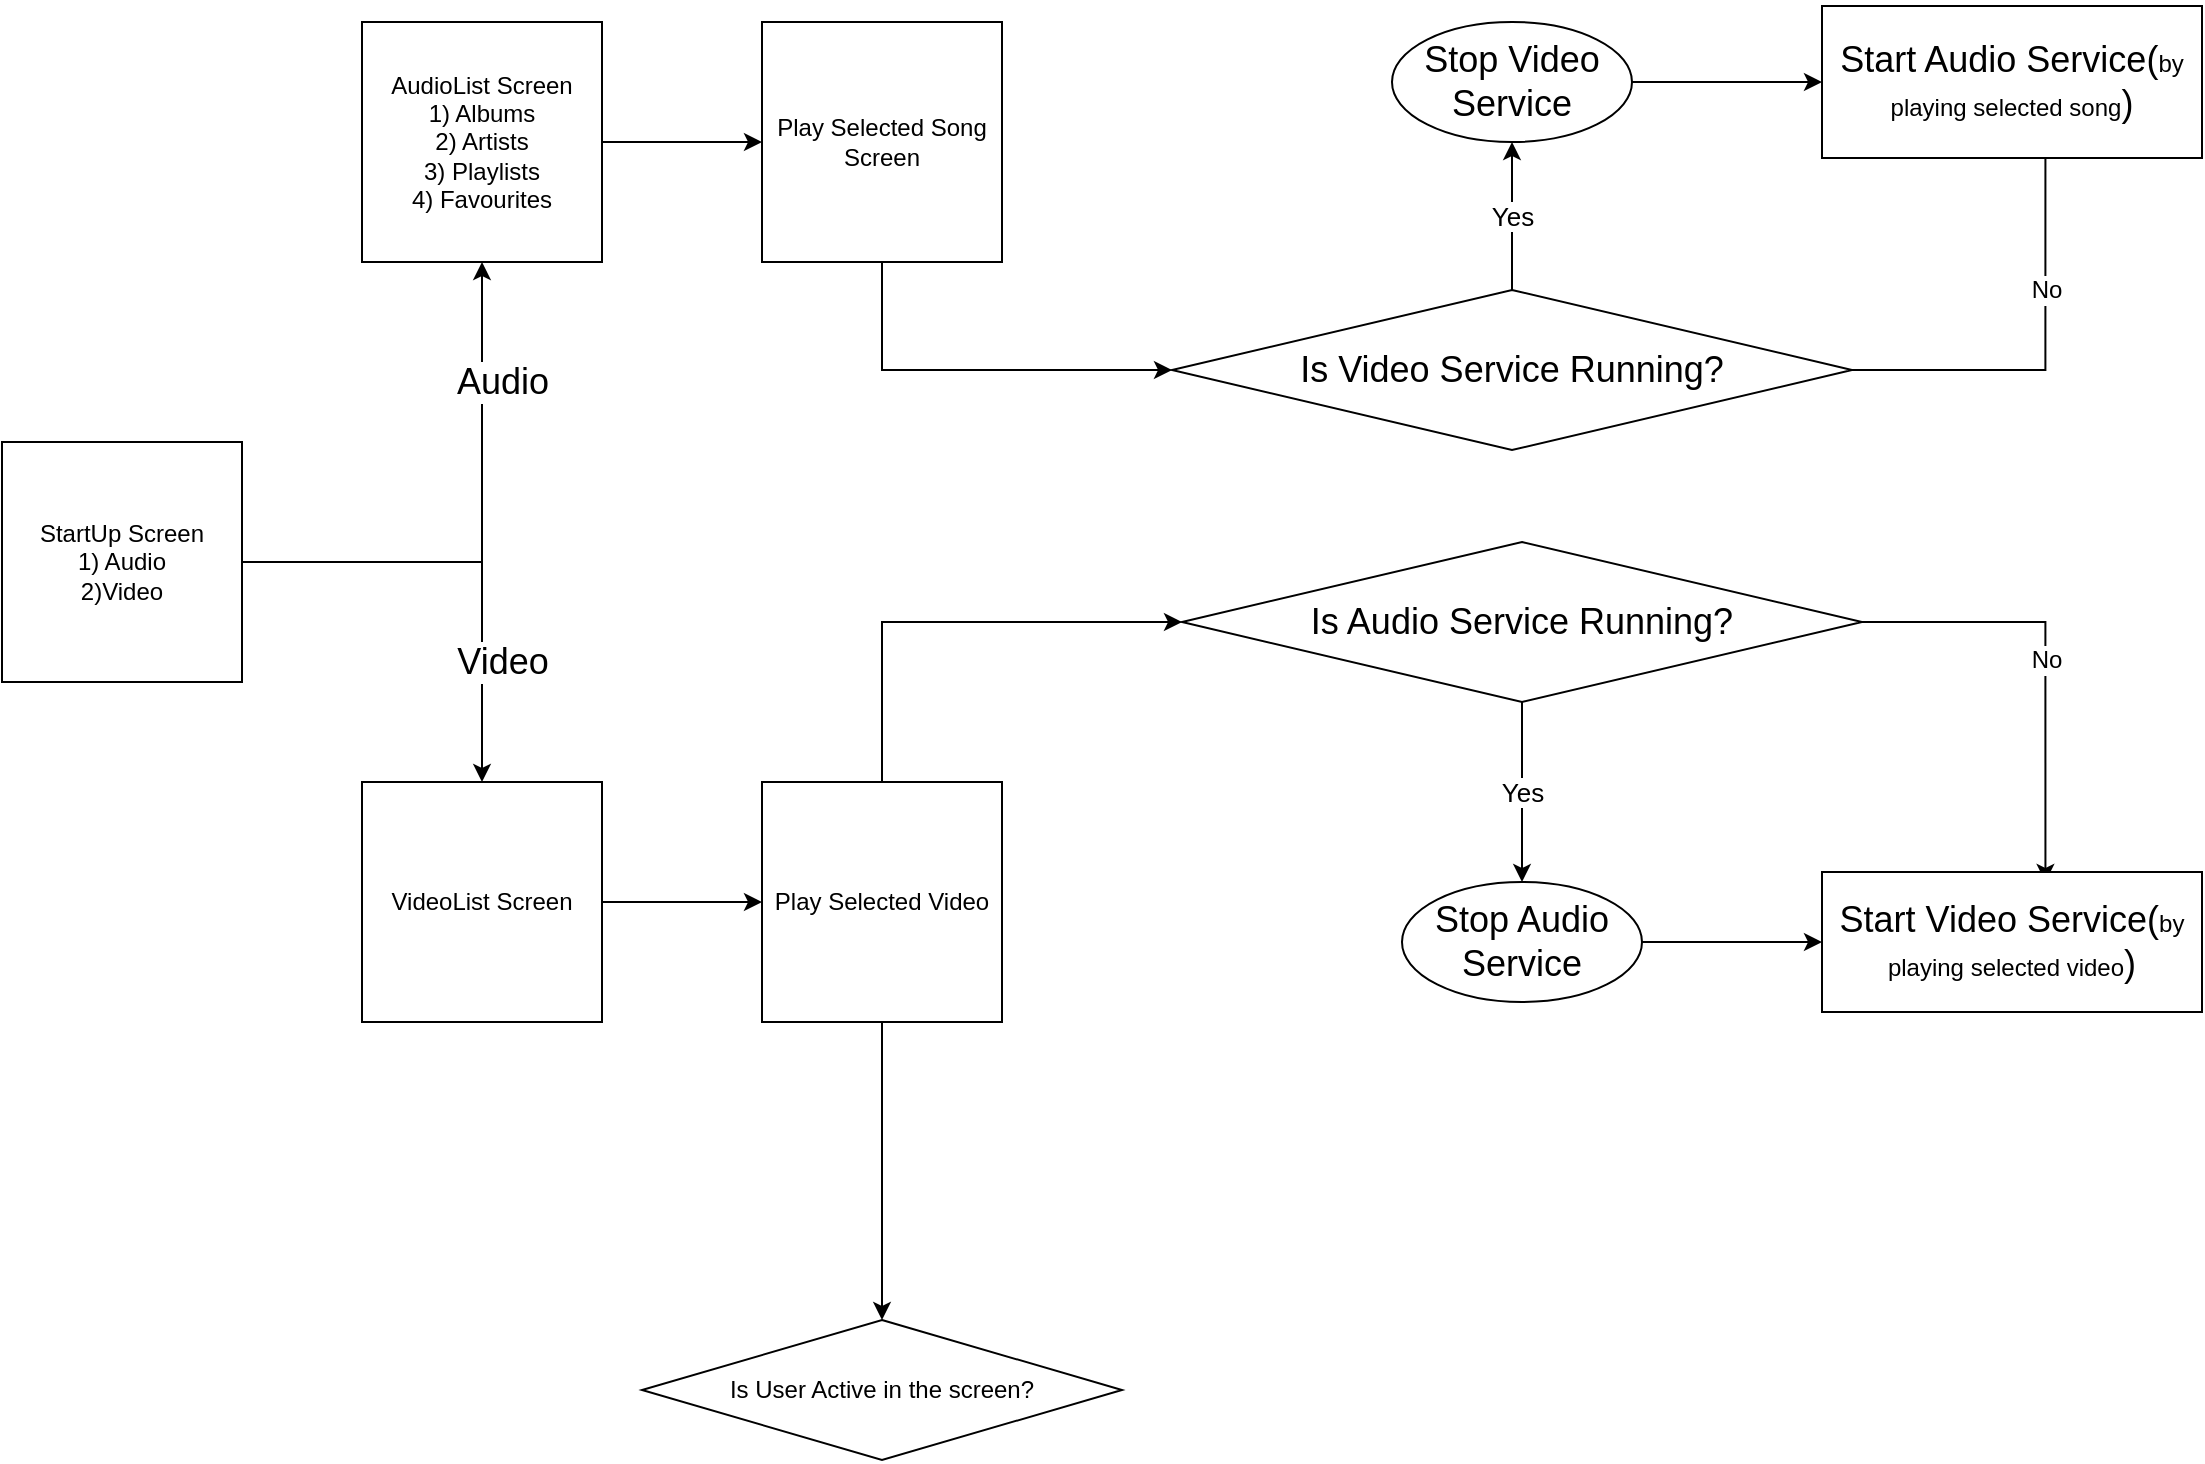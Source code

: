 <mxfile version="16.4.0" type="github">
  <diagram id="W2J5nunDsJxdojVfHMGF" name="Page-1">
    <mxGraphModel dx="2004" dy="1116" grid="1" gridSize="10" guides="1" tooltips="1" connect="1" arrows="1" fold="1" page="1" pageScale="1" pageWidth="850" pageHeight="1100" math="0" shadow="0">
      <root>
        <mxCell id="0" />
        <mxCell id="1" parent="0" />
        <mxCell id="zPVBTnU1jTKUKj1PquRD-3" value="&lt;font style=&quot;font-size: 18px&quot;&gt;Audio&lt;/font&gt;" style="edgeStyle=orthogonalEdgeStyle;rounded=0;orthogonalLoop=1;jettySize=auto;html=1;" parent="1" source="zPVBTnU1jTKUKj1PquRD-1" target="zPVBTnU1jTKUKj1PquRD-2" edge="1">
          <mxGeometry x="0.556" y="-10" relative="1" as="geometry">
            <mxPoint as="offset" />
          </mxGeometry>
        </mxCell>
        <mxCell id="zPVBTnU1jTKUKj1PquRD-5" value="&lt;font style=&quot;font-size: 18px&quot;&gt;Video&lt;/font&gt;" style="edgeStyle=orthogonalEdgeStyle;rounded=0;orthogonalLoop=1;jettySize=auto;html=1;" parent="1" source="zPVBTnU1jTKUKj1PquRD-1" target="zPVBTnU1jTKUKj1PquRD-4" edge="1">
          <mxGeometry x="0.478" y="10" relative="1" as="geometry">
            <mxPoint as="offset" />
          </mxGeometry>
        </mxCell>
        <mxCell id="zPVBTnU1jTKUKj1PquRD-1" value="StartUp Screen&lt;br&gt;1) Audio&lt;br&gt;2)Video" style="whiteSpace=wrap;html=1;aspect=fixed;" parent="1" vertex="1">
          <mxGeometry x="50" y="501" width="120" height="120" as="geometry" />
        </mxCell>
        <mxCell id="zPVBTnU1jTKUKj1PquRD-7" value="" style="edgeStyle=orthogonalEdgeStyle;rounded=0;orthogonalLoop=1;jettySize=auto;html=1;" parent="1" source="zPVBTnU1jTKUKj1PquRD-2" target="zPVBTnU1jTKUKj1PquRD-6" edge="1">
          <mxGeometry relative="1" as="geometry" />
        </mxCell>
        <mxCell id="zPVBTnU1jTKUKj1PquRD-2" value="AudioList Screen&lt;br&gt;1) Albums&lt;br&gt;2) Artists&lt;br&gt;3) Playlists&lt;br&gt;4) Favourites" style="whiteSpace=wrap;html=1;aspect=fixed;" parent="1" vertex="1">
          <mxGeometry x="230" y="291" width="120" height="120" as="geometry" />
        </mxCell>
        <mxCell id="zPVBTnU1jTKUKj1PquRD-9" value="" style="edgeStyle=orthogonalEdgeStyle;rounded=0;orthogonalLoop=1;jettySize=auto;html=1;" parent="1" source="zPVBTnU1jTKUKj1PquRD-4" target="zPVBTnU1jTKUKj1PquRD-8" edge="1">
          <mxGeometry relative="1" as="geometry" />
        </mxCell>
        <mxCell id="zPVBTnU1jTKUKj1PquRD-4" value="VideoList Screen" style="whiteSpace=wrap;html=1;aspect=fixed;" parent="1" vertex="1">
          <mxGeometry x="230" y="671" width="120" height="120" as="geometry" />
        </mxCell>
        <mxCell id="zPVBTnU1jTKUKj1PquRD-31" style="edgeStyle=orthogonalEdgeStyle;rounded=0;orthogonalLoop=1;jettySize=auto;html=1;exitX=0.5;exitY=1;exitDx=0;exitDy=0;entryX=0;entryY=0.5;entryDx=0;entryDy=0;fontSize=12;" parent="1" source="zPVBTnU1jTKUKj1PquRD-6" target="zPVBTnU1jTKUKj1PquRD-27" edge="1">
          <mxGeometry relative="1" as="geometry" />
        </mxCell>
        <mxCell id="zPVBTnU1jTKUKj1PquRD-6" value="Play Selected Song&lt;br&gt;Screen" style="whiteSpace=wrap;html=1;aspect=fixed;" parent="1" vertex="1">
          <mxGeometry x="430" y="291" width="120" height="120" as="geometry" />
        </mxCell>
        <mxCell id="zPVBTnU1jTKUKj1PquRD-14" style="edgeStyle=orthogonalEdgeStyle;rounded=0;orthogonalLoop=1;jettySize=auto;html=1;exitX=0.5;exitY=0;exitDx=0;exitDy=0;entryX=0;entryY=0.5;entryDx=0;entryDy=0;fontSize=18;" parent="1" source="zPVBTnU1jTKUKj1PquRD-8" target="zPVBTnU1jTKUKj1PquRD-12" edge="1">
          <mxGeometry relative="1" as="geometry" />
        </mxCell>
        <mxCell id="zPVBTnU1jTKUKj1PquRD-24" value="" style="edgeStyle=orthogonalEdgeStyle;rounded=0;orthogonalLoop=1;jettySize=auto;html=1;fontSize=12;" parent="1" source="zPVBTnU1jTKUKj1PquRD-8" target="zPVBTnU1jTKUKj1PquRD-23" edge="1">
          <mxGeometry relative="1" as="geometry" />
        </mxCell>
        <mxCell id="zPVBTnU1jTKUKj1PquRD-8" value="Play Selected Video" style="whiteSpace=wrap;html=1;aspect=fixed;" parent="1" vertex="1">
          <mxGeometry x="430" y="671" width="120" height="120" as="geometry" />
        </mxCell>
        <mxCell id="zPVBTnU1jTKUKj1PquRD-18" value="Yes" style="edgeStyle=orthogonalEdgeStyle;rounded=0;orthogonalLoop=1;jettySize=auto;html=1;fontSize=13;" parent="1" source="zPVBTnU1jTKUKj1PquRD-12" target="zPVBTnU1jTKUKj1PquRD-17" edge="1">
          <mxGeometry relative="1" as="geometry" />
        </mxCell>
        <mxCell id="zPVBTnU1jTKUKj1PquRD-22" value="No" style="edgeStyle=orthogonalEdgeStyle;rounded=0;orthogonalLoop=1;jettySize=auto;html=1;exitX=1;exitY=0.5;exitDx=0;exitDy=0;entryX=0.588;entryY=0.071;entryDx=0;entryDy=0;entryPerimeter=0;fontSize=12;" parent="1" source="zPVBTnU1jTKUKj1PquRD-12" target="zPVBTnU1jTKUKj1PquRD-19" edge="1">
          <mxGeometry relative="1" as="geometry" />
        </mxCell>
        <mxCell id="zPVBTnU1jTKUKj1PquRD-12" value="Is Audio Service Running?" style="rhombus;whiteSpace=wrap;html=1;fontSize=18;" parent="1" vertex="1">
          <mxGeometry x="640" y="551" width="340" height="80" as="geometry" />
        </mxCell>
        <mxCell id="zPVBTnU1jTKUKj1PquRD-20" value="" style="edgeStyle=orthogonalEdgeStyle;rounded=0;orthogonalLoop=1;jettySize=auto;html=1;fontSize=13;" parent="1" source="zPVBTnU1jTKUKj1PquRD-17" target="zPVBTnU1jTKUKj1PquRD-19" edge="1">
          <mxGeometry relative="1" as="geometry" />
        </mxCell>
        <mxCell id="zPVBTnU1jTKUKj1PquRD-17" value="Stop Audio Service" style="ellipse;whiteSpace=wrap;html=1;fontSize=18;" parent="1" vertex="1">
          <mxGeometry x="750" y="721" width="120" height="60" as="geometry" />
        </mxCell>
        <mxCell id="zPVBTnU1jTKUKj1PquRD-19" value="Start Video Service(&lt;font style=&quot;font-size: 12px&quot;&gt;by playing selected video&lt;/font&gt;)" style="whiteSpace=wrap;html=1;fontSize=18;" parent="1" vertex="1">
          <mxGeometry x="960" y="716" width="190" height="70" as="geometry" />
        </mxCell>
        <mxCell id="zPVBTnU1jTKUKj1PquRD-23" value="Is User Active in the screen?" style="rhombus;whiteSpace=wrap;html=1;" parent="1" vertex="1">
          <mxGeometry x="370" y="940" width="240" height="70" as="geometry" />
        </mxCell>
        <mxCell id="zPVBTnU1jTKUKj1PquRD-25" value="Yes" style="edgeStyle=orthogonalEdgeStyle;rounded=0;orthogonalLoop=1;jettySize=auto;html=1;fontSize=13;" parent="1" source="zPVBTnU1jTKUKj1PquRD-27" target="zPVBTnU1jTKUKj1PquRD-29" edge="1">
          <mxGeometry relative="1" as="geometry" />
        </mxCell>
        <mxCell id="zPVBTnU1jTKUKj1PquRD-26" value="No" style="edgeStyle=orthogonalEdgeStyle;rounded=0;orthogonalLoop=1;jettySize=auto;html=1;exitX=1;exitY=0.5;exitDx=0;exitDy=0;entryX=0.588;entryY=0.071;entryDx=0;entryDy=0;entryPerimeter=0;fontSize=12;" parent="1" source="zPVBTnU1jTKUKj1PquRD-27" target="zPVBTnU1jTKUKj1PquRD-30" edge="1">
          <mxGeometry relative="1" as="geometry" />
        </mxCell>
        <mxCell id="zPVBTnU1jTKUKj1PquRD-27" value="Is Video Service Running?" style="rhombus;whiteSpace=wrap;html=1;fontSize=18;" parent="1" vertex="1">
          <mxGeometry x="635" y="425" width="340" height="80" as="geometry" />
        </mxCell>
        <mxCell id="zPVBTnU1jTKUKj1PquRD-28" value="" style="edgeStyle=orthogonalEdgeStyle;rounded=0;orthogonalLoop=1;jettySize=auto;html=1;fontSize=13;" parent="1" source="zPVBTnU1jTKUKj1PquRD-29" target="zPVBTnU1jTKUKj1PquRD-30" edge="1">
          <mxGeometry relative="1" as="geometry" />
        </mxCell>
        <mxCell id="zPVBTnU1jTKUKj1PquRD-29" value="Stop Video Service" style="ellipse;whiteSpace=wrap;html=1;fontSize=18;" parent="1" vertex="1">
          <mxGeometry x="745" y="291" width="120" height="60" as="geometry" />
        </mxCell>
        <mxCell id="zPVBTnU1jTKUKj1PquRD-30" value="Start Audio Service(&lt;font style=&quot;font-size: 12px&quot;&gt;by playing selected song&lt;/font&gt;)" style="whiteSpace=wrap;html=1;fontSize=18;" parent="1" vertex="1">
          <mxGeometry x="960" y="283" width="190" height="76" as="geometry" />
        </mxCell>
      </root>
    </mxGraphModel>
  </diagram>
</mxfile>
